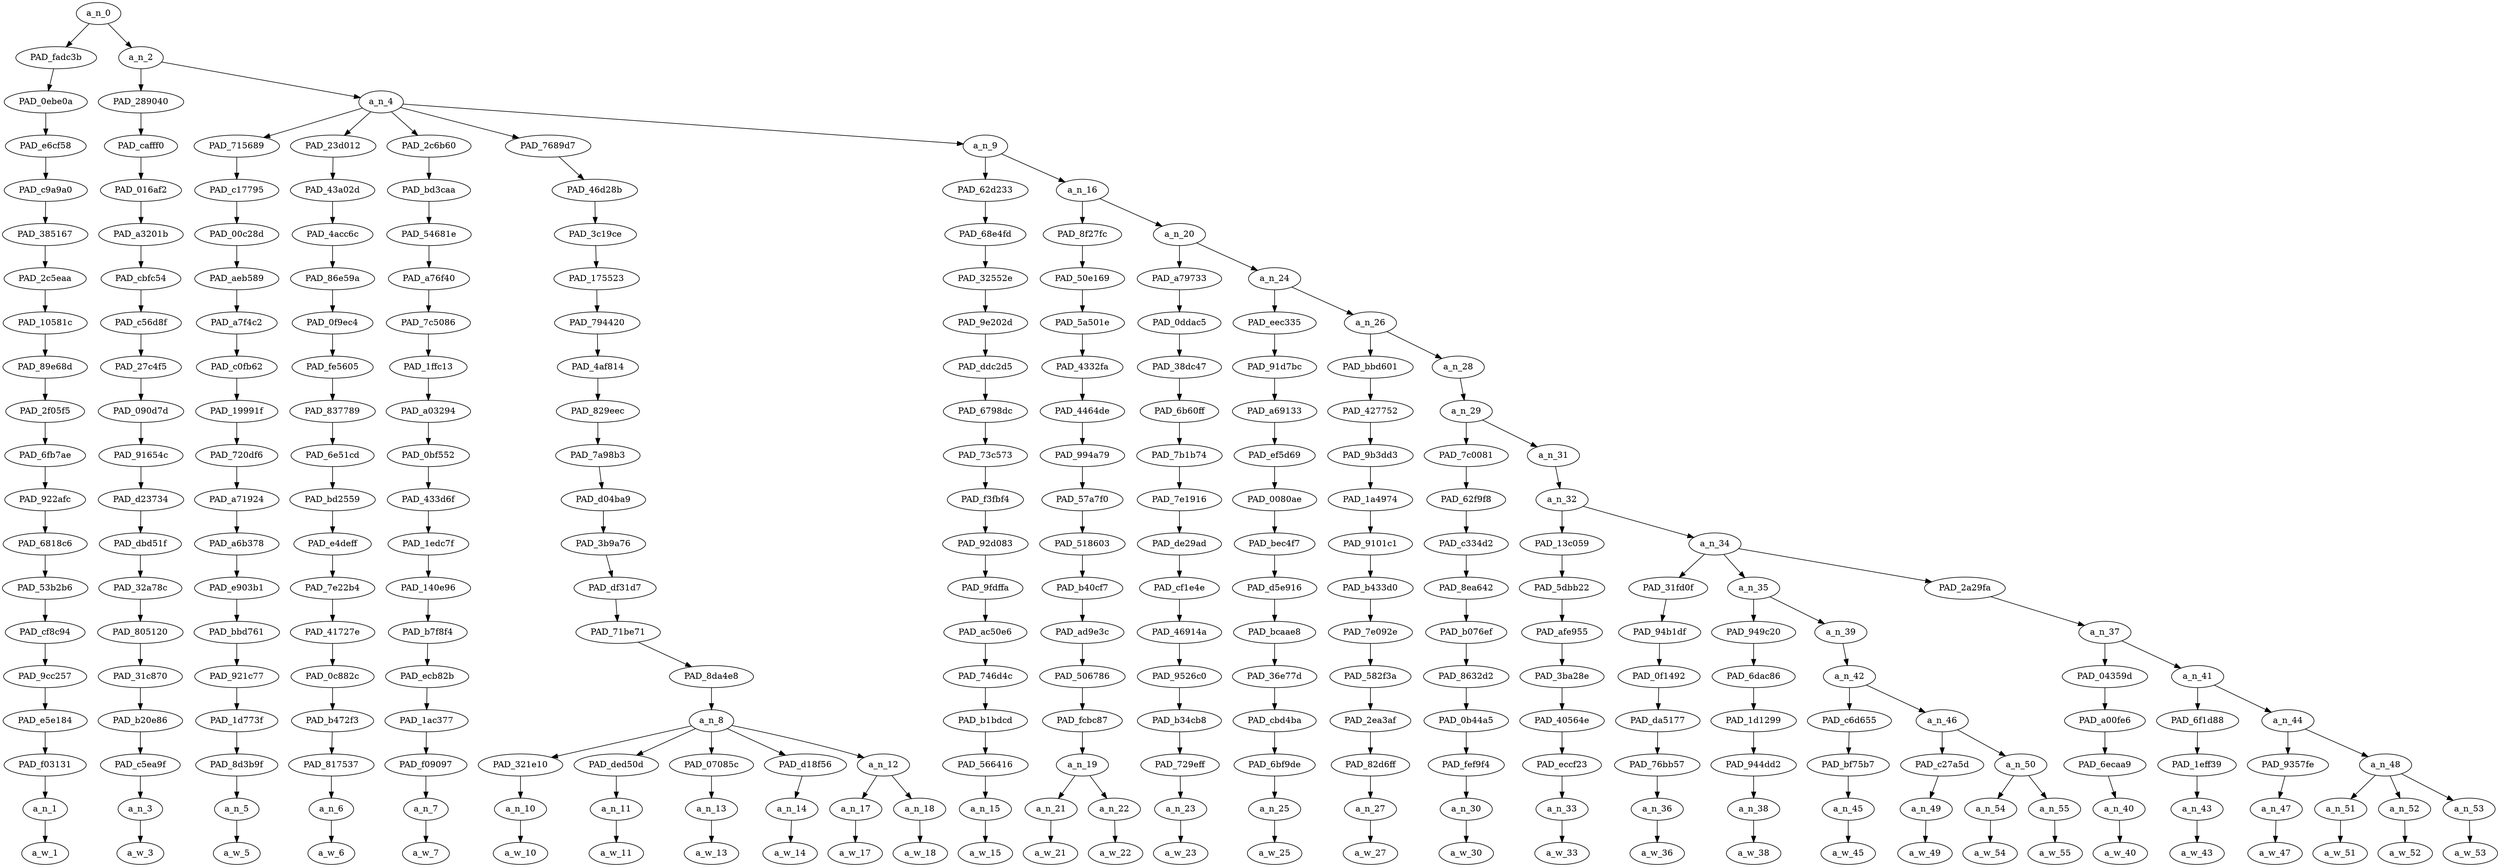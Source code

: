 strict digraph "" {
	a_n_0	[div_dir=1,
		index=0,
		level=19,
		pos="1.6950439453125,19!",
		text_span="[0, 1, 2, 3, 4, 5, 6, 7, 8, 9, 10, 11, 12, 13, 14, 15, 16, 17, 18, 19, 20, 21, 22, 23, 24, 25, 26, 27, 28, 29, 30]",
		value=1.00000000];
	PAD_fadc3b	[div_dir=1,
		index=0,
		level=18,
		pos="0.0,18!",
		text_span="[0]",
		value=0.02757212];
	a_n_0 -> PAD_fadc3b;
	a_n_2	[div_dir=1,
		index=1,
		level=18,
		pos="3.390087890625,18!",
		text_span="[1, 2, 3, 4, 5, 6, 7, 8, 9, 10, 11, 12, 13, 14, 15, 16, 17, 18, 19, 20, 21, 22, 23, 24, 25, 26, 27, 28, 29, 30]",
		value=0.97231822];
	a_n_0 -> a_n_2;
	PAD_0ebe0a	[div_dir=1,
		index=0,
		level=17,
		pos="0.0,17!",
		text_span="[0]",
		value=0.02757212];
	PAD_fadc3b -> PAD_0ebe0a;
	PAD_e6cf58	[div_dir=1,
		index=0,
		level=16,
		pos="0.0,16!",
		text_span="[0]",
		value=0.02757212];
	PAD_0ebe0a -> PAD_e6cf58;
	PAD_c9a9a0	[div_dir=1,
		index=0,
		level=15,
		pos="0.0,15!",
		text_span="[0]",
		value=0.02757212];
	PAD_e6cf58 -> PAD_c9a9a0;
	PAD_385167	[div_dir=1,
		index=0,
		level=14,
		pos="0.0,14!",
		text_span="[0]",
		value=0.02757212];
	PAD_c9a9a0 -> PAD_385167;
	PAD_2c5eaa	[div_dir=1,
		index=0,
		level=13,
		pos="0.0,13!",
		text_span="[0]",
		value=0.02757212];
	PAD_385167 -> PAD_2c5eaa;
	PAD_10581c	[div_dir=1,
		index=0,
		level=12,
		pos="0.0,12!",
		text_span="[0]",
		value=0.02757212];
	PAD_2c5eaa -> PAD_10581c;
	PAD_89e68d	[div_dir=1,
		index=0,
		level=11,
		pos="0.0,11!",
		text_span="[0]",
		value=0.02757212];
	PAD_10581c -> PAD_89e68d;
	PAD_2f05f5	[div_dir=1,
		index=0,
		level=10,
		pos="0.0,10!",
		text_span="[0]",
		value=0.02757212];
	PAD_89e68d -> PAD_2f05f5;
	PAD_6fb7ae	[div_dir=1,
		index=0,
		level=9,
		pos="0.0,9!",
		text_span="[0]",
		value=0.02757212];
	PAD_2f05f5 -> PAD_6fb7ae;
	PAD_922afc	[div_dir=1,
		index=0,
		level=8,
		pos="0.0,8!",
		text_span="[0]",
		value=0.02757212];
	PAD_6fb7ae -> PAD_922afc;
	PAD_6818c6	[div_dir=1,
		index=0,
		level=7,
		pos="0.0,7!",
		text_span="[0]",
		value=0.02757212];
	PAD_922afc -> PAD_6818c6;
	PAD_53b2b6	[div_dir=1,
		index=0,
		level=6,
		pos="0.0,6!",
		text_span="[0]",
		value=0.02757212];
	PAD_6818c6 -> PAD_53b2b6;
	PAD_cf8c94	[div_dir=1,
		index=0,
		level=5,
		pos="0.0,5!",
		text_span="[0]",
		value=0.02757212];
	PAD_53b2b6 -> PAD_cf8c94;
	PAD_9cc257	[div_dir=1,
		index=0,
		level=4,
		pos="0.0,4!",
		text_span="[0]",
		value=0.02757212];
	PAD_cf8c94 -> PAD_9cc257;
	PAD_e5e184	[div_dir=1,
		index=0,
		level=3,
		pos="0.0,3!",
		text_span="[0]",
		value=0.02757212];
	PAD_9cc257 -> PAD_e5e184;
	PAD_f03131	[div_dir=1,
		index=0,
		level=2,
		pos="0.0,2!",
		text_span="[0]",
		value=0.02757212];
	PAD_e5e184 -> PAD_f03131;
	a_n_1	[div_dir=1,
		index=0,
		level=1,
		pos="0.0,1!",
		text_span="[0]",
		value=0.02757212];
	PAD_f03131 -> a_n_1;
	a_w_1	[div_dir=0,
		index=0,
		level=0,
		pos="0,0!",
		text_span="[0]",
		value="<user>"];
	a_n_1 -> a_w_1;
	PAD_289040	[div_dir=-1,
		index=1,
		level=17,
		pos="1.0,17!",
		text_span="[1]",
		value=0.03615499];
	a_n_2 -> PAD_289040;
	a_n_4	[div_dir=1,
		index=2,
		level=17,
		pos="5.78017578125,17!",
		text_span="[2, 3, 4, 5, 6, 7, 8, 9, 10, 11, 12, 13, 14, 15, 16, 17, 18, 19, 20, 21, 22, 23, 24, 25, 26, 27, 28, 29, 30]",
		value=0.93606545];
	a_n_2 -> a_n_4;
	PAD_cafff0	[div_dir=-1,
		index=1,
		level=16,
		pos="1.0,16!",
		text_span="[1]",
		value=0.03615499];
	PAD_289040 -> PAD_cafff0;
	PAD_016af2	[div_dir=-1,
		index=1,
		level=15,
		pos="1.0,15!",
		text_span="[1]",
		value=0.03615499];
	PAD_cafff0 -> PAD_016af2;
	PAD_a3201b	[div_dir=-1,
		index=1,
		level=14,
		pos="1.0,14!",
		text_span="[1]",
		value=0.03615499];
	PAD_016af2 -> PAD_a3201b;
	PAD_cbfc54	[div_dir=-1,
		index=1,
		level=13,
		pos="1.0,13!",
		text_span="[1]",
		value=0.03615499];
	PAD_a3201b -> PAD_cbfc54;
	PAD_c56d8f	[div_dir=-1,
		index=1,
		level=12,
		pos="1.0,12!",
		text_span="[1]",
		value=0.03615499];
	PAD_cbfc54 -> PAD_c56d8f;
	PAD_27c4f5	[div_dir=-1,
		index=1,
		level=11,
		pos="1.0,11!",
		text_span="[1]",
		value=0.03615499];
	PAD_c56d8f -> PAD_27c4f5;
	PAD_090d7d	[div_dir=-1,
		index=1,
		level=10,
		pos="1.0,10!",
		text_span="[1]",
		value=0.03615499];
	PAD_27c4f5 -> PAD_090d7d;
	PAD_91654c	[div_dir=-1,
		index=1,
		level=9,
		pos="1.0,9!",
		text_span="[1]",
		value=0.03615499];
	PAD_090d7d -> PAD_91654c;
	PAD_d23734	[div_dir=-1,
		index=1,
		level=8,
		pos="1.0,8!",
		text_span="[1]",
		value=0.03615499];
	PAD_91654c -> PAD_d23734;
	PAD_dbd51f	[div_dir=-1,
		index=1,
		level=7,
		pos="1.0,7!",
		text_span="[1]",
		value=0.03615499];
	PAD_d23734 -> PAD_dbd51f;
	PAD_32a78c	[div_dir=-1,
		index=1,
		level=6,
		pos="1.0,6!",
		text_span="[1]",
		value=0.03615499];
	PAD_dbd51f -> PAD_32a78c;
	PAD_805120	[div_dir=-1,
		index=1,
		level=5,
		pos="1.0,5!",
		text_span="[1]",
		value=0.03615499];
	PAD_32a78c -> PAD_805120;
	PAD_31c870	[div_dir=-1,
		index=1,
		level=4,
		pos="1.0,4!",
		text_span="[1]",
		value=0.03615499];
	PAD_805120 -> PAD_31c870;
	PAD_b20e86	[div_dir=-1,
		index=1,
		level=3,
		pos="1.0,3!",
		text_span="[1]",
		value=0.03615499];
	PAD_31c870 -> PAD_b20e86;
	PAD_c5ea9f	[div_dir=-1,
		index=1,
		level=2,
		pos="1.0,2!",
		text_span="[1]",
		value=0.03615499];
	PAD_b20e86 -> PAD_c5ea9f;
	a_n_3	[div_dir=-1,
		index=1,
		level=1,
		pos="1.0,1!",
		text_span="[1]",
		value=0.03615499];
	PAD_c5ea9f -> a_n_3;
	a_w_3	[div_dir=0,
		index=1,
		level=0,
		pos="1,0!",
		text_span="[1]",
		value=where];
	a_n_3 -> a_w_3;
	PAD_715689	[div_dir=1,
		index=2,
		level=16,
		pos="2.0,16!",
		text_span="[2]",
		value=0.02321085];
	a_n_4 -> PAD_715689;
	PAD_23d012	[div_dir=-1,
		index=3,
		level=16,
		pos="3.0,16!",
		text_span="[3]",
		value=0.03209000];
	a_n_4 -> PAD_23d012;
	PAD_2c6b60	[div_dir=1,
		index=4,
		level=16,
		pos="4.0,16!",
		text_span="[4]",
		value=0.09581413];
	a_n_4 -> PAD_2c6b60;
	PAD_7689d7	[div_dir=1,
		index=5,
		level=16,
		pos="7.5,16!",
		text_span="[5, 6, 7, 8, 9, 10]",
		value=0.16729289];
	a_n_4 -> PAD_7689d7;
	a_n_9	[div_dir=1,
		index=6,
		level=16,
		pos="12.40087890625,16!",
		text_span="[11, 12, 13, 14, 15, 16, 17, 18, 19, 20, 21, 22, 23, 24, 25, 26, 27, 28, 29, 30]",
		value=0.61755774];
	a_n_4 -> a_n_9;
	PAD_c17795	[div_dir=1,
		index=2,
		level=15,
		pos="2.0,15!",
		text_span="[2]",
		value=0.02321085];
	PAD_715689 -> PAD_c17795;
	PAD_00c28d	[div_dir=1,
		index=2,
		level=14,
		pos="2.0,14!",
		text_span="[2]",
		value=0.02321085];
	PAD_c17795 -> PAD_00c28d;
	PAD_aeb589	[div_dir=1,
		index=2,
		level=13,
		pos="2.0,13!",
		text_span="[2]",
		value=0.02321085];
	PAD_00c28d -> PAD_aeb589;
	PAD_a7f4c2	[div_dir=1,
		index=2,
		level=12,
		pos="2.0,12!",
		text_span="[2]",
		value=0.02321085];
	PAD_aeb589 -> PAD_a7f4c2;
	PAD_c0fb62	[div_dir=1,
		index=2,
		level=11,
		pos="2.0,11!",
		text_span="[2]",
		value=0.02321085];
	PAD_a7f4c2 -> PAD_c0fb62;
	PAD_19991f	[div_dir=1,
		index=2,
		level=10,
		pos="2.0,10!",
		text_span="[2]",
		value=0.02321085];
	PAD_c0fb62 -> PAD_19991f;
	PAD_720df6	[div_dir=1,
		index=2,
		level=9,
		pos="2.0,9!",
		text_span="[2]",
		value=0.02321085];
	PAD_19991f -> PAD_720df6;
	PAD_a71924	[div_dir=1,
		index=2,
		level=8,
		pos="2.0,8!",
		text_span="[2]",
		value=0.02321085];
	PAD_720df6 -> PAD_a71924;
	PAD_a6b378	[div_dir=1,
		index=2,
		level=7,
		pos="2.0,7!",
		text_span="[2]",
		value=0.02321085];
	PAD_a71924 -> PAD_a6b378;
	PAD_e903b1	[div_dir=1,
		index=2,
		level=6,
		pos="2.0,6!",
		text_span="[2]",
		value=0.02321085];
	PAD_a6b378 -> PAD_e903b1;
	PAD_bbd761	[div_dir=1,
		index=2,
		level=5,
		pos="2.0,5!",
		text_span="[2]",
		value=0.02321085];
	PAD_e903b1 -> PAD_bbd761;
	PAD_921c77	[div_dir=1,
		index=2,
		level=4,
		pos="2.0,4!",
		text_span="[2]",
		value=0.02321085];
	PAD_bbd761 -> PAD_921c77;
	PAD_1d773f	[div_dir=1,
		index=2,
		level=3,
		pos="2.0,3!",
		text_span="[2]",
		value=0.02321085];
	PAD_921c77 -> PAD_1d773f;
	PAD_8d3b9f	[div_dir=1,
		index=2,
		level=2,
		pos="2.0,2!",
		text_span="[2]",
		value=0.02321085];
	PAD_1d773f -> PAD_8d3b9f;
	a_n_5	[div_dir=1,
		index=2,
		level=1,
		pos="2.0,1!",
		text_span="[2]",
		value=0.02321085];
	PAD_8d3b9f -> a_n_5;
	a_w_5	[div_dir=0,
		index=2,
		level=0,
		pos="2,0!",
		text_span="[2]",
		value=were];
	a_n_5 -> a_w_5;
	PAD_43a02d	[div_dir=-1,
		index=3,
		level=15,
		pos="3.0,15!",
		text_span="[3]",
		value=0.03209000];
	PAD_23d012 -> PAD_43a02d;
	PAD_4acc6c	[div_dir=-1,
		index=3,
		level=14,
		pos="3.0,14!",
		text_span="[3]",
		value=0.03209000];
	PAD_43a02d -> PAD_4acc6c;
	PAD_86e59a	[div_dir=-1,
		index=3,
		level=13,
		pos="3.0,13!",
		text_span="[3]",
		value=0.03209000];
	PAD_4acc6c -> PAD_86e59a;
	PAD_0f9ec4	[div_dir=-1,
		index=3,
		level=12,
		pos="3.0,12!",
		text_span="[3]",
		value=0.03209000];
	PAD_86e59a -> PAD_0f9ec4;
	PAD_fe5605	[div_dir=-1,
		index=3,
		level=11,
		pos="3.0,11!",
		text_span="[3]",
		value=0.03209000];
	PAD_0f9ec4 -> PAD_fe5605;
	PAD_837789	[div_dir=-1,
		index=3,
		level=10,
		pos="3.0,10!",
		text_span="[3]",
		value=0.03209000];
	PAD_fe5605 -> PAD_837789;
	PAD_6e51cd	[div_dir=-1,
		index=3,
		level=9,
		pos="3.0,9!",
		text_span="[3]",
		value=0.03209000];
	PAD_837789 -> PAD_6e51cd;
	PAD_bd2559	[div_dir=-1,
		index=3,
		level=8,
		pos="3.0,8!",
		text_span="[3]",
		value=0.03209000];
	PAD_6e51cd -> PAD_bd2559;
	PAD_e4deff	[div_dir=-1,
		index=3,
		level=7,
		pos="3.0,7!",
		text_span="[3]",
		value=0.03209000];
	PAD_bd2559 -> PAD_e4deff;
	PAD_7e22b4	[div_dir=-1,
		index=3,
		level=6,
		pos="3.0,6!",
		text_span="[3]",
		value=0.03209000];
	PAD_e4deff -> PAD_7e22b4;
	PAD_41727e	[div_dir=-1,
		index=3,
		level=5,
		pos="3.0,5!",
		text_span="[3]",
		value=0.03209000];
	PAD_7e22b4 -> PAD_41727e;
	PAD_0c882c	[div_dir=-1,
		index=3,
		level=4,
		pos="3.0,4!",
		text_span="[3]",
		value=0.03209000];
	PAD_41727e -> PAD_0c882c;
	PAD_b472f3	[div_dir=-1,
		index=3,
		level=3,
		pos="3.0,3!",
		text_span="[3]",
		value=0.03209000];
	PAD_0c882c -> PAD_b472f3;
	PAD_817537	[div_dir=-1,
		index=3,
		level=2,
		pos="3.0,2!",
		text_span="[3]",
		value=0.03209000];
	PAD_b472f3 -> PAD_817537;
	a_n_6	[div_dir=-1,
		index=3,
		level=1,
		pos="3.0,1!",
		text_span="[3]",
		value=0.03209000];
	PAD_817537 -> a_n_6;
	a_w_6	[div_dir=0,
		index=3,
		level=0,
		pos="3,0!",
		text_span="[3]",
		value=you];
	a_n_6 -> a_w_6;
	PAD_bd3caa	[div_dir=1,
		index=4,
		level=15,
		pos="4.0,15!",
		text_span="[4]",
		value=0.09581413];
	PAD_2c6b60 -> PAD_bd3caa;
	PAD_54681e	[div_dir=1,
		index=4,
		level=14,
		pos="4.0,14!",
		text_span="[4]",
		value=0.09581413];
	PAD_bd3caa -> PAD_54681e;
	PAD_a76f40	[div_dir=1,
		index=4,
		level=13,
		pos="4.0,13!",
		text_span="[4]",
		value=0.09581413];
	PAD_54681e -> PAD_a76f40;
	PAD_7c5086	[div_dir=1,
		index=4,
		level=12,
		pos="4.0,12!",
		text_span="[4]",
		value=0.09581413];
	PAD_a76f40 -> PAD_7c5086;
	PAD_1ffc13	[div_dir=1,
		index=4,
		level=11,
		pos="4.0,11!",
		text_span="[4]",
		value=0.09581413];
	PAD_7c5086 -> PAD_1ffc13;
	PAD_a03294	[div_dir=1,
		index=4,
		level=10,
		pos="4.0,10!",
		text_span="[4]",
		value=0.09581413];
	PAD_1ffc13 -> PAD_a03294;
	PAD_0bf552	[div_dir=1,
		index=4,
		level=9,
		pos="4.0,9!",
		text_span="[4]",
		value=0.09581413];
	PAD_a03294 -> PAD_0bf552;
	PAD_433d6f	[div_dir=1,
		index=4,
		level=8,
		pos="4.0,8!",
		text_span="[4]",
		value=0.09581413];
	PAD_0bf552 -> PAD_433d6f;
	PAD_1edc7f	[div_dir=1,
		index=4,
		level=7,
		pos="4.0,7!",
		text_span="[4]",
		value=0.09581413];
	PAD_433d6f -> PAD_1edc7f;
	PAD_140e96	[div_dir=1,
		index=4,
		level=6,
		pos="4.0,6!",
		text_span="[4]",
		value=0.09581413];
	PAD_1edc7f -> PAD_140e96;
	PAD_b7f8f4	[div_dir=1,
		index=4,
		level=5,
		pos="4.0,5!",
		text_span="[4]",
		value=0.09581413];
	PAD_140e96 -> PAD_b7f8f4;
	PAD_ecb82b	[div_dir=1,
		index=4,
		level=4,
		pos="4.0,4!",
		text_span="[4]",
		value=0.09581413];
	PAD_b7f8f4 -> PAD_ecb82b;
	PAD_1ac377	[div_dir=1,
		index=4,
		level=3,
		pos="4.0,3!",
		text_span="[4]",
		value=0.09581413];
	PAD_ecb82b -> PAD_1ac377;
	PAD_f09097	[div_dir=1,
		index=4,
		level=2,
		pos="4.0,2!",
		text_span="[4]",
		value=0.09581413];
	PAD_1ac377 -> PAD_f09097;
	a_n_7	[div_dir=1,
		index=4,
		level=1,
		pos="4.0,1!",
		text_span="[4]",
		value=0.09581413];
	PAD_f09097 -> a_n_7;
	a_w_7	[div_dir=0,
		index=4,
		level=0,
		pos="4,0!",
		text_span="[4]",
		value=hypocrites];
	a_n_7 -> a_w_7;
	PAD_46d28b	[div_dir=1,
		index=5,
		level=15,
		pos="7.5,15!",
		text_span="[5, 6, 7, 8, 9, 10]",
		value=0.16729289];
	PAD_7689d7 -> PAD_46d28b;
	PAD_3c19ce	[div_dir=1,
		index=5,
		level=14,
		pos="7.5,14!",
		text_span="[5, 6, 7, 8, 9, 10]",
		value=0.16729289];
	PAD_46d28b -> PAD_3c19ce;
	PAD_175523	[div_dir=1,
		index=5,
		level=13,
		pos="7.5,13!",
		text_span="[5, 6, 7, 8, 9, 10]",
		value=0.16729289];
	PAD_3c19ce -> PAD_175523;
	PAD_794420	[div_dir=1,
		index=5,
		level=12,
		pos="7.5,12!",
		text_span="[5, 6, 7, 8, 9, 10]",
		value=0.16729289];
	PAD_175523 -> PAD_794420;
	PAD_4af814	[div_dir=1,
		index=5,
		level=11,
		pos="7.5,11!",
		text_span="[5, 6, 7, 8, 9, 10]",
		value=0.16729289];
	PAD_794420 -> PAD_4af814;
	PAD_829eec	[div_dir=1,
		index=5,
		level=10,
		pos="7.5,10!",
		text_span="[5, 6, 7, 8, 9, 10]",
		value=0.16729289];
	PAD_4af814 -> PAD_829eec;
	PAD_7a98b3	[div_dir=1,
		index=5,
		level=9,
		pos="7.5,9!",
		text_span="[5, 6, 7, 8, 9, 10]",
		value=0.16729289];
	PAD_829eec -> PAD_7a98b3;
	PAD_d04ba9	[div_dir=1,
		index=5,
		level=8,
		pos="7.5,8!",
		text_span="[5, 6, 7, 8, 9, 10]",
		value=0.16729289];
	PAD_7a98b3 -> PAD_d04ba9;
	PAD_3b9a76	[div_dir=1,
		index=5,
		level=7,
		pos="7.5,7!",
		text_span="[5, 6, 7, 8, 9, 10]",
		value=0.16729289];
	PAD_d04ba9 -> PAD_3b9a76;
	PAD_df31d7	[div_dir=1,
		index=5,
		level=6,
		pos="7.5,6!",
		text_span="[5, 6, 7, 8, 9, 10]",
		value=0.16729289];
	PAD_3b9a76 -> PAD_df31d7;
	PAD_71be71	[div_dir=1,
		index=5,
		level=5,
		pos="7.5,5!",
		text_span="[5, 6, 7, 8, 9, 10]",
		value=0.16729289];
	PAD_df31d7 -> PAD_71be71;
	PAD_8da4e8	[div_dir=1,
		index=5,
		level=4,
		pos="7.5,4!",
		text_span="[5, 6, 7, 8, 9, 10]",
		value=0.16729289];
	PAD_71be71 -> PAD_8da4e8;
	a_n_8	[div_dir=1,
		index=5,
		level=3,
		pos="7.5,3!",
		text_span="[5, 6, 7, 8, 9, 10]",
		value=0.16729289];
	PAD_8da4e8 -> a_n_8;
	PAD_321e10	[div_dir=1,
		index=5,
		level=2,
		pos="5.0,2!",
		text_span="[5]",
		value=0.03178635];
	a_n_8 -> PAD_321e10;
	PAD_ded50d	[div_dir=1,
		index=6,
		level=2,
		pos="6.0,2!",
		text_span="[6]",
		value=0.02729140];
	a_n_8 -> PAD_ded50d;
	PAD_07085c	[div_dir=1,
		index=8,
		level=2,
		pos="9.0,2!",
		text_span="[9]",
		value=0.02656296];
	a_n_8 -> PAD_07085c;
	PAD_d18f56	[div_dir=-1,
		index=9,
		level=2,
		pos="10.0,2!",
		text_span="[10]",
		value=0.02958573];
	a_n_8 -> PAD_d18f56;
	a_n_12	[div_dir=1,
		index=7,
		level=2,
		pos="7.5,2!",
		text_span="[7, 8]",
		value=0.05202756];
	a_n_8 -> a_n_12;
	a_n_10	[div_dir=1,
		index=5,
		level=1,
		pos="5.0,1!",
		text_span="[5]",
		value=0.03178635];
	PAD_321e10 -> a_n_10;
	a_w_10	[div_dir=0,
		index=5,
		level=0,
		pos="5,0!",
		text_span="[5]",
		value=ur];
	a_n_10 -> a_w_10;
	a_n_11	[div_dir=1,
		index=6,
		level=1,
		pos="6.0,1!",
		text_span="[6]",
		value=0.02729140];
	PAD_ded50d -> a_n_11;
	a_w_11	[div_dir=0,
		index=6,
		level=0,
		pos="6,0!",
		text_span="[6]",
		value=democracy];
	a_n_11 -> a_w_11;
	a_n_13	[div_dir=1,
		index=9,
		level=1,
		pos="9.0,1!",
		text_span="[9]",
		value=0.02656296];
	PAD_07085c -> a_n_13;
	a_w_13	[div_dir=0,
		index=9,
		level=0,
		pos="9,0!",
		text_span="[9]",
		value=etc];
	a_n_13 -> a_w_13;
	a_n_14	[div_dir=-1,
		index=10,
		level=1,
		pos="10.0,1!",
		text_span="[10]",
		value=0.02958573];
	PAD_d18f56 -> a_n_14;
	a_w_14	[div_dir=0,
		index=10,
		level=0,
		pos="10,0!",
		text_span="[10]",
		value=etc1];
	a_n_14 -> a_w_14;
	a_n_17	[div_dir=-1,
		index=7,
		level=1,
		pos="7.0,1!",
		text_span="[7]",
		value=0.02738426];
	a_n_12 -> a_n_17;
	a_n_18	[div_dir=1,
		index=8,
		level=1,
		pos="8.0,1!",
		text_span="[8]",
		value=0.02462361];
	a_n_12 -> a_n_18;
	a_w_17	[div_dir=0,
		index=7,
		level=0,
		pos="7,0!",
		text_span="[7]",
		value=human];
	a_n_17 -> a_w_17;
	a_w_18	[div_dir=0,
		index=8,
		level=0,
		pos="8,0!",
		text_span="[8]",
		value=rights];
	a_n_18 -> a_w_18;
	PAD_62d233	[div_dir=1,
		index=6,
		level=15,
		pos="11.0,15!",
		text_span="[11]",
		value=0.02227245];
	a_n_9 -> PAD_62d233;
	a_n_16	[div_dir=1,
		index=7,
		level=15,
		pos="13.8017578125,15!",
		text_span="[12, 13, 14, 15, 16, 17, 18, 19, 20, 21, 22, 23, 24, 25, 26, 27, 28, 29, 30]",
		value=0.59522914];
	a_n_9 -> a_n_16;
	PAD_68e4fd	[div_dir=1,
		index=6,
		level=14,
		pos="11.0,14!",
		text_span="[11]",
		value=0.02227245];
	PAD_62d233 -> PAD_68e4fd;
	PAD_32552e	[div_dir=1,
		index=6,
		level=13,
		pos="11.0,13!",
		text_span="[11]",
		value=0.02227245];
	PAD_68e4fd -> PAD_32552e;
	PAD_9e202d	[div_dir=1,
		index=6,
		level=12,
		pos="11.0,12!",
		text_span="[11]",
		value=0.02227245];
	PAD_32552e -> PAD_9e202d;
	PAD_ddc2d5	[div_dir=1,
		index=6,
		level=11,
		pos="11.0,11!",
		text_span="[11]",
		value=0.02227245];
	PAD_9e202d -> PAD_ddc2d5;
	PAD_6798dc	[div_dir=1,
		index=6,
		level=10,
		pos="11.0,10!",
		text_span="[11]",
		value=0.02227245];
	PAD_ddc2d5 -> PAD_6798dc;
	PAD_73c573	[div_dir=1,
		index=6,
		level=9,
		pos="11.0,9!",
		text_span="[11]",
		value=0.02227245];
	PAD_6798dc -> PAD_73c573;
	PAD_f3fbf4	[div_dir=1,
		index=6,
		level=8,
		pos="11.0,8!",
		text_span="[11]",
		value=0.02227245];
	PAD_73c573 -> PAD_f3fbf4;
	PAD_92d083	[div_dir=1,
		index=6,
		level=7,
		pos="11.0,7!",
		text_span="[11]",
		value=0.02227245];
	PAD_f3fbf4 -> PAD_92d083;
	PAD_9fdffa	[div_dir=1,
		index=6,
		level=6,
		pos="11.0,6!",
		text_span="[11]",
		value=0.02227245];
	PAD_92d083 -> PAD_9fdffa;
	PAD_ac50e6	[div_dir=1,
		index=6,
		level=5,
		pos="11.0,5!",
		text_span="[11]",
		value=0.02227245];
	PAD_9fdffa -> PAD_ac50e6;
	PAD_746d4c	[div_dir=1,
		index=6,
		level=4,
		pos="11.0,4!",
		text_span="[11]",
		value=0.02227245];
	PAD_ac50e6 -> PAD_746d4c;
	PAD_b1bdcd	[div_dir=1,
		index=6,
		level=3,
		pos="11.0,3!",
		text_span="[11]",
		value=0.02227245];
	PAD_746d4c -> PAD_b1bdcd;
	PAD_566416	[div_dir=1,
		index=10,
		level=2,
		pos="11.0,2!",
		text_span="[11]",
		value=0.02227245];
	PAD_b1bdcd -> PAD_566416;
	a_n_15	[div_dir=1,
		index=11,
		level=1,
		pos="11.0,1!",
		text_span="[11]",
		value=0.02227245];
	PAD_566416 -> a_n_15;
	a_w_15	[div_dir=0,
		index=11,
		level=0,
		pos="11,0!",
		text_span="[11]",
		value=when];
	a_n_15 -> a_w_15;
	PAD_8f27fc	[div_dir=1,
		index=7,
		level=14,
		pos="12.5,14!",
		text_span="[12, 13]",
		value=0.10507130];
	a_n_16 -> PAD_8f27fc;
	a_n_20	[div_dir=1,
		index=8,
		level=14,
		pos="15.103515625,14!",
		text_span="[14, 15, 16, 17, 18, 19, 20, 21, 22, 23, 24, 25, 26, 27, 28, 29, 30]",
		value=0.49010708];
	a_n_16 -> a_n_20;
	PAD_50e169	[div_dir=1,
		index=7,
		level=13,
		pos="12.5,13!",
		text_span="[12, 13]",
		value=0.10507130];
	PAD_8f27fc -> PAD_50e169;
	PAD_5a501e	[div_dir=1,
		index=7,
		level=12,
		pos="12.5,12!",
		text_span="[12, 13]",
		value=0.10507130];
	PAD_50e169 -> PAD_5a501e;
	PAD_4332fa	[div_dir=1,
		index=7,
		level=11,
		pos="12.5,11!",
		text_span="[12, 13]",
		value=0.10507130];
	PAD_5a501e -> PAD_4332fa;
	PAD_4464de	[div_dir=1,
		index=7,
		level=10,
		pos="12.5,10!",
		text_span="[12, 13]",
		value=0.10507130];
	PAD_4332fa -> PAD_4464de;
	PAD_994a79	[div_dir=1,
		index=7,
		level=9,
		pos="12.5,9!",
		text_span="[12, 13]",
		value=0.10507130];
	PAD_4464de -> PAD_994a79;
	PAD_57a7f0	[div_dir=1,
		index=7,
		level=8,
		pos="12.5,8!",
		text_span="[12, 13]",
		value=0.10507130];
	PAD_994a79 -> PAD_57a7f0;
	PAD_518603	[div_dir=1,
		index=7,
		level=7,
		pos="12.5,7!",
		text_span="[12, 13]",
		value=0.10507130];
	PAD_57a7f0 -> PAD_518603;
	PAD_b40cf7	[div_dir=1,
		index=7,
		level=6,
		pos="12.5,6!",
		text_span="[12, 13]",
		value=0.10507130];
	PAD_518603 -> PAD_b40cf7;
	PAD_ad9e3c	[div_dir=1,
		index=7,
		level=5,
		pos="12.5,5!",
		text_span="[12, 13]",
		value=0.10507130];
	PAD_b40cf7 -> PAD_ad9e3c;
	PAD_506786	[div_dir=1,
		index=7,
		level=4,
		pos="12.5,4!",
		text_span="[12, 13]",
		value=0.10507130];
	PAD_ad9e3c -> PAD_506786;
	PAD_fcbc87	[div_dir=1,
		index=7,
		level=3,
		pos="12.5,3!",
		text_span="[12, 13]",
		value=0.10507130];
	PAD_506786 -> PAD_fcbc87;
	a_n_19	[div_dir=1,
		index=11,
		level=2,
		pos="12.5,2!",
		text_span="[12, 13]",
		value=0.10507130];
	PAD_fcbc87 -> a_n_19;
	a_n_21	[div_dir=1,
		index=12,
		level=1,
		pos="12.0,1!",
		text_span="[12]",
		value=0.06531903];
	a_n_19 -> a_n_21;
	a_n_22	[div_dir=1,
		index=13,
		level=1,
		pos="13.0,1!",
		text_span="[13]",
		value=0.03963260];
	a_n_19 -> a_n_22;
	a_w_21	[div_dir=0,
		index=12,
		level=0,
		pos="12,0!",
		text_span="[12]",
		value=kashmiri];
	a_n_21 -> a_w_21;
	a_w_22	[div_dir=0,
		index=13,
		level=0,
		pos="13,0!",
		text_span="[13]",
		value=hindus];
	a_n_22 -> a_w_22;
	PAD_a79733	[div_dir=1,
		index=8,
		level=13,
		pos="14.0,13!",
		text_span="[14]",
		value=0.01803676];
	a_n_20 -> PAD_a79733;
	a_n_24	[div_dir=-1,
		index=9,
		level=13,
		pos="16.20703125,13!",
		text_span="[15, 16, 17, 18, 19, 20, 21, 22, 23, 24, 25, 26, 27, 28, 29, 30]",
		value=0.47206184];
	a_n_20 -> a_n_24;
	PAD_0ddac5	[div_dir=1,
		index=8,
		level=12,
		pos="14.0,12!",
		text_span="[14]",
		value=0.01803676];
	PAD_a79733 -> PAD_0ddac5;
	PAD_38dc47	[div_dir=1,
		index=8,
		level=11,
		pos="14.0,11!",
		text_span="[14]",
		value=0.01803676];
	PAD_0ddac5 -> PAD_38dc47;
	PAD_6b60ff	[div_dir=1,
		index=8,
		level=10,
		pos="14.0,10!",
		text_span="[14]",
		value=0.01803676];
	PAD_38dc47 -> PAD_6b60ff;
	PAD_7b1b74	[div_dir=1,
		index=8,
		level=9,
		pos="14.0,9!",
		text_span="[14]",
		value=0.01803676];
	PAD_6b60ff -> PAD_7b1b74;
	PAD_7e1916	[div_dir=1,
		index=8,
		level=8,
		pos="14.0,8!",
		text_span="[14]",
		value=0.01803676];
	PAD_7b1b74 -> PAD_7e1916;
	PAD_de29ad	[div_dir=1,
		index=8,
		level=7,
		pos="14.0,7!",
		text_span="[14]",
		value=0.01803676];
	PAD_7e1916 -> PAD_de29ad;
	PAD_cf1e4e	[div_dir=1,
		index=8,
		level=6,
		pos="14.0,6!",
		text_span="[14]",
		value=0.01803676];
	PAD_de29ad -> PAD_cf1e4e;
	PAD_46914a	[div_dir=1,
		index=8,
		level=5,
		pos="14.0,5!",
		text_span="[14]",
		value=0.01803676];
	PAD_cf1e4e -> PAD_46914a;
	PAD_9526c0	[div_dir=1,
		index=8,
		level=4,
		pos="14.0,4!",
		text_span="[14]",
		value=0.01803676];
	PAD_46914a -> PAD_9526c0;
	PAD_b34cb8	[div_dir=1,
		index=8,
		level=3,
		pos="14.0,3!",
		text_span="[14]",
		value=0.01803676];
	PAD_9526c0 -> PAD_b34cb8;
	PAD_729eff	[div_dir=1,
		index=12,
		level=2,
		pos="14.0,2!",
		text_span="[14]",
		value=0.01803676];
	PAD_b34cb8 -> PAD_729eff;
	a_n_23	[div_dir=1,
		index=14,
		level=1,
		pos="14.0,1!",
		text_span="[14]",
		value=0.01803676];
	PAD_729eff -> a_n_23;
	a_w_23	[div_dir=0,
		index=14,
		level=0,
		pos="14,0!",
		text_span="[14]",
		value=were1];
	a_n_23 -> a_w_23;
	PAD_eec335	[div_dir=1,
		index=9,
		level=12,
		pos="15.0,12!",
		text_span="[15]",
		value=0.02187027];
	a_n_24 -> PAD_eec335;
	a_n_26	[div_dir=-1,
		index=10,
		level=12,
		pos="17.4140625,12!",
		text_span="[16, 17, 18, 19, 20, 21, 22, 23, 24, 25, 26, 27, 28, 29, 30]",
		value=0.45018400];
	a_n_24 -> a_n_26;
	PAD_91d7bc	[div_dir=1,
		index=9,
		level=11,
		pos="15.0,11!",
		text_span="[15]",
		value=0.02187027];
	PAD_eec335 -> PAD_91d7bc;
	PAD_a69133	[div_dir=1,
		index=9,
		level=10,
		pos="15.0,10!",
		text_span="[15]",
		value=0.02187027];
	PAD_91d7bc -> PAD_a69133;
	PAD_ef5d69	[div_dir=1,
		index=9,
		level=9,
		pos="15.0,9!",
		text_span="[15]",
		value=0.02187027];
	PAD_a69133 -> PAD_ef5d69;
	PAD_0080ae	[div_dir=1,
		index=9,
		level=8,
		pos="15.0,8!",
		text_span="[15]",
		value=0.02187027];
	PAD_ef5d69 -> PAD_0080ae;
	PAD_bec4f7	[div_dir=1,
		index=9,
		level=7,
		pos="15.0,7!",
		text_span="[15]",
		value=0.02187027];
	PAD_0080ae -> PAD_bec4f7;
	PAD_d5e916	[div_dir=1,
		index=9,
		level=6,
		pos="15.0,6!",
		text_span="[15]",
		value=0.02187027];
	PAD_bec4f7 -> PAD_d5e916;
	PAD_bcaae8	[div_dir=1,
		index=9,
		level=5,
		pos="15.0,5!",
		text_span="[15]",
		value=0.02187027];
	PAD_d5e916 -> PAD_bcaae8;
	PAD_36e77d	[div_dir=1,
		index=9,
		level=4,
		pos="15.0,4!",
		text_span="[15]",
		value=0.02187027];
	PAD_bcaae8 -> PAD_36e77d;
	PAD_cbd4ba	[div_dir=1,
		index=9,
		level=3,
		pos="15.0,3!",
		text_span="[15]",
		value=0.02187027];
	PAD_36e77d -> PAD_cbd4ba;
	PAD_6bf9de	[div_dir=1,
		index=13,
		level=2,
		pos="15.0,2!",
		text_span="[15]",
		value=0.02187027];
	PAD_cbd4ba -> PAD_6bf9de;
	a_n_25	[div_dir=1,
		index=15,
		level=1,
		pos="15.0,1!",
		text_span="[15]",
		value=0.02187027];
	PAD_6bf9de -> a_n_25;
	a_w_25	[div_dir=0,
		index=15,
		level=0,
		pos="15,0!",
		text_span="[15]",
		value=being];
	a_n_25 -> a_w_25;
	PAD_bbd601	[div_dir=-1,
		index=10,
		level=11,
		pos="16.0,11!",
		text_span="[16]",
		value=0.06198039];
	a_n_26 -> PAD_bbd601;
	a_n_28	[div_dir=1,
		index=11,
		level=11,
		pos="18.828125,11!",
		text_span="[17, 18, 19, 20, 21, 22, 23, 24, 25, 26, 27, 28, 29, 30]",
		value=0.38816195];
	a_n_26 -> a_n_28;
	PAD_427752	[div_dir=-1,
		index=10,
		level=10,
		pos="16.0,10!",
		text_span="[16]",
		value=0.06198039];
	PAD_bbd601 -> PAD_427752;
	PAD_9b3dd3	[div_dir=-1,
		index=10,
		level=9,
		pos="16.0,9!",
		text_span="[16]",
		value=0.06198039];
	PAD_427752 -> PAD_9b3dd3;
	PAD_1a4974	[div_dir=-1,
		index=10,
		level=8,
		pos="16.0,8!",
		text_span="[16]",
		value=0.06198039];
	PAD_9b3dd3 -> PAD_1a4974;
	PAD_9101c1	[div_dir=-1,
		index=10,
		level=7,
		pos="16.0,7!",
		text_span="[16]",
		value=0.06198039];
	PAD_1a4974 -> PAD_9101c1;
	PAD_b433d0	[div_dir=-1,
		index=10,
		level=6,
		pos="16.0,6!",
		text_span="[16]",
		value=0.06198039];
	PAD_9101c1 -> PAD_b433d0;
	PAD_7e092e	[div_dir=-1,
		index=10,
		level=5,
		pos="16.0,5!",
		text_span="[16]",
		value=0.06198039];
	PAD_b433d0 -> PAD_7e092e;
	PAD_582f3a	[div_dir=-1,
		index=10,
		level=4,
		pos="16.0,4!",
		text_span="[16]",
		value=0.06198039];
	PAD_7e092e -> PAD_582f3a;
	PAD_2ea3af	[div_dir=-1,
		index=10,
		level=3,
		pos="16.0,3!",
		text_span="[16]",
		value=0.06198039];
	PAD_582f3a -> PAD_2ea3af;
	PAD_82d6ff	[div_dir=-1,
		index=14,
		level=2,
		pos="16.0,2!",
		text_span="[16]",
		value=0.06198039];
	PAD_2ea3af -> PAD_82d6ff;
	a_n_27	[div_dir=-1,
		index=16,
		level=1,
		pos="16.0,1!",
		text_span="[16]",
		value=0.06198039];
	PAD_82d6ff -> a_n_27;
	a_w_27	[div_dir=0,
		index=16,
		level=0,
		pos="16,0!",
		text_span="[16]",
		value=butchered];
	a_n_27 -> a_w_27;
	a_n_29	[div_dir=1,
		index=11,
		level=10,
		pos="18.828125,10!",
		text_span="[17, 18, 19, 20, 21, 22, 23, 24, 25, 26, 27, 28, 29, 30]",
		value=0.38815805];
	a_n_28 -> a_n_29;
	PAD_7c0081	[div_dir=1,
		index=11,
		level=9,
		pos="17.0,9!",
		text_span="[17]",
		value=0.03938125];
	a_n_29 -> PAD_7c0081;
	a_n_31	[div_dir=-1,
		index=12,
		level=9,
		pos="20.65625,9!",
		text_span="[18, 19, 20, 21, 22, 23, 24, 25, 26, 27, 28, 29, 30]",
		value=0.34877289];
	a_n_29 -> a_n_31;
	PAD_62f9f8	[div_dir=1,
		index=11,
		level=8,
		pos="17.0,8!",
		text_span="[17]",
		value=0.03938125];
	PAD_7c0081 -> PAD_62f9f8;
	PAD_c334d2	[div_dir=1,
		index=11,
		level=7,
		pos="17.0,7!",
		text_span="[17]",
		value=0.03938125];
	PAD_62f9f8 -> PAD_c334d2;
	PAD_8ea642	[div_dir=1,
		index=11,
		level=6,
		pos="17.0,6!",
		text_span="[17]",
		value=0.03938125];
	PAD_c334d2 -> PAD_8ea642;
	PAD_b076ef	[div_dir=1,
		index=11,
		level=5,
		pos="17.0,5!",
		text_span="[17]",
		value=0.03938125];
	PAD_8ea642 -> PAD_b076ef;
	PAD_8632d2	[div_dir=1,
		index=11,
		level=4,
		pos="17.0,4!",
		text_span="[17]",
		value=0.03938125];
	PAD_b076ef -> PAD_8632d2;
	PAD_0b44a5	[div_dir=1,
		index=11,
		level=3,
		pos="17.0,3!",
		text_span="[17]",
		value=0.03938125];
	PAD_8632d2 -> PAD_0b44a5;
	PAD_fef9f4	[div_dir=1,
		index=15,
		level=2,
		pos="17.0,2!",
		text_span="[17]",
		value=0.03938125];
	PAD_0b44a5 -> PAD_fef9f4;
	a_n_30	[div_dir=1,
		index=17,
		level=1,
		pos="17.0,1!",
		text_span="[17]",
		value=0.03938125];
	PAD_fef9f4 -> a_n_30;
	a_w_30	[div_dir=0,
		index=17,
		level=0,
		pos="17,0!",
		text_span="[17]",
		value=looted];
	a_n_30 -> a_w_30;
	a_n_32	[div_dir=-1,
		index=12,
		level=8,
		pos="20.65625,8!",
		text_span="[18, 19, 20, 21, 22, 23, 24, 25, 26, 27, 28, 29, 30]",
		value=0.34873268];
	a_n_31 -> a_n_32;
	PAD_13c059	[div_dir=-1,
		index=12,
		level=7,
		pos="18.0,7!",
		text_span="[18]",
		value=0.06463044];
	a_n_32 -> PAD_13c059;
	a_n_34	[div_dir=1,
		index=13,
		level=7,
		pos="23.3125,7!",
		text_span="[19, 20, 21, 22, 23, 24, 25, 26, 27, 28, 29, 30]",
		value=0.28406203];
	a_n_32 -> a_n_34;
	PAD_5dbb22	[div_dir=-1,
		index=12,
		level=6,
		pos="18.0,6!",
		text_span="[18]",
		value=0.06463044];
	PAD_13c059 -> PAD_5dbb22;
	PAD_afe955	[div_dir=-1,
		index=12,
		level=5,
		pos="18.0,5!",
		text_span="[18]",
		value=0.06463044];
	PAD_5dbb22 -> PAD_afe955;
	PAD_3ba28e	[div_dir=-1,
		index=12,
		level=4,
		pos="18.0,4!",
		text_span="[18]",
		value=0.06463044];
	PAD_afe955 -> PAD_3ba28e;
	PAD_40564e	[div_dir=-1,
		index=12,
		level=3,
		pos="18.0,3!",
		text_span="[18]",
		value=0.06463044];
	PAD_3ba28e -> PAD_40564e;
	PAD_eccf23	[div_dir=-1,
		index=16,
		level=2,
		pos="18.0,2!",
		text_span="[18]",
		value=0.06463044];
	PAD_40564e -> PAD_eccf23;
	a_n_33	[div_dir=-1,
		index=18,
		level=1,
		pos="18.0,1!",
		text_span="[18]",
		value=0.06463044];
	PAD_eccf23 -> a_n_33;
	a_w_33	[div_dir=0,
		index=18,
		level=0,
		pos="18,0!",
		text_span="[18]",
		value=raped];
	a_n_33 -> a_w_33;
	PAD_31fd0f	[div_dir=1,
		index=14,
		level=6,
		pos="24.0,6!",
		text_span="[24]",
		value=0.02351659];
	a_n_34 -> PAD_31fd0f;
	a_n_35	[div_dir=1,
		index=13,
		level=6,
		pos="19.9375,6!",
		text_span="[19, 20, 21, 22, 23]",
		value=0.10674557];
	a_n_34 -> a_n_35;
	PAD_2a29fa	[div_dir=-1,
		index=15,
		level=6,
		pos="26.0,6!",
		text_span="[25, 26, 27, 28, 29, 30]",
		value=0.15377906];
	a_n_34 -> PAD_2a29fa;
	PAD_94b1df	[div_dir=1,
		index=15,
		level=5,
		pos="24.0,5!",
		text_span="[24]",
		value=0.02351659];
	PAD_31fd0f -> PAD_94b1df;
	PAD_0f1492	[div_dir=1,
		index=15,
		level=4,
		pos="24.0,4!",
		text_span="[24]",
		value=0.02351659];
	PAD_94b1df -> PAD_0f1492;
	PAD_da5177	[div_dir=1,
		index=16,
		level=3,
		pos="24.0,3!",
		text_span="[24]",
		value=0.02351659];
	PAD_0f1492 -> PAD_da5177;
	PAD_76bb57	[div_dir=1,
		index=21,
		level=2,
		pos="24.0,2!",
		text_span="[24]",
		value=0.02351659];
	PAD_da5177 -> PAD_76bb57;
	a_n_36	[div_dir=1,
		index=24,
		level=1,
		pos="24.0,1!",
		text_span="[24]",
		value=0.02351659];
	PAD_76bb57 -> a_n_36;
	a_w_36	[div_dir=0,
		index=24,
		level=0,
		pos="24,0!",
		text_span="[24]",
		value=n];
	a_n_36 -> a_w_36;
	PAD_949c20	[div_dir=1,
		index=13,
		level=5,
		pos="19.0,5!",
		text_span="[19]",
		value=0.02402703];
	a_n_35 -> PAD_949c20;
	a_n_39	[div_dir=1,
		index=14,
		level=5,
		pos="20.875,5!",
		text_span="[20, 21, 22, 23]",
		value=0.08265050];
	a_n_35 -> a_n_39;
	PAD_6dac86	[div_dir=1,
		index=13,
		level=4,
		pos="19.0,4!",
		text_span="[19]",
		value=0.02402703];
	PAD_949c20 -> PAD_6dac86;
	PAD_1d1299	[div_dir=1,
		index=13,
		level=3,
		pos="19.0,3!",
		text_span="[19]",
		value=0.02402703];
	PAD_6dac86 -> PAD_1d1299;
	PAD_944dd2	[div_dir=1,
		index=17,
		level=2,
		pos="19.0,2!",
		text_span="[19]",
		value=0.02402703];
	PAD_1d1299 -> PAD_944dd2;
	a_n_38	[div_dir=1,
		index=19,
		level=1,
		pos="19.0,1!",
		text_span="[19]",
		value=0.02402703];
	PAD_944dd2 -> a_n_38;
	a_w_38	[div_dir=0,
		index=19,
		level=0,
		pos="19,0!",
		text_span="[19]",
		value=forced];
	a_n_38 -> a_w_38;
	a_n_42	[div_dir=1,
		index=14,
		level=4,
		pos="20.875,4!",
		text_span="[20, 21, 22, 23]",
		value=0.08262116];
	a_n_39 -> a_n_42;
	PAD_c6d655	[div_dir=-1,
		index=14,
		level=3,
		pos="20.0,3!",
		text_span="[20]",
		value=0.02422344];
	a_n_42 -> PAD_c6d655;
	a_n_46	[div_dir=1,
		index=15,
		level=3,
		pos="21.75,3!",
		text_span="[21, 22, 23]",
		value=0.05836837];
	a_n_42 -> a_n_46;
	PAD_bf75b7	[div_dir=-1,
		index=18,
		level=2,
		pos="20.0,2!",
		text_span="[20]",
		value=0.02422344];
	PAD_c6d655 -> PAD_bf75b7;
	a_n_45	[div_dir=-1,
		index=20,
		level=1,
		pos="20.0,1!",
		text_span="[20]",
		value=0.02422344];
	PAD_bf75b7 -> a_n_45;
	a_w_45	[div_dir=0,
		index=20,
		level=0,
		pos="20,0!",
		text_span="[20]",
		value=to];
	a_n_45 -> a_w_45;
	PAD_c27a5d	[div_dir=1,
		index=19,
		level=2,
		pos="21.0,2!",
		text_span="[21]",
		value=0.01846760];
	a_n_46 -> PAD_c27a5d;
	a_n_50	[div_dir=1,
		index=20,
		level=2,
		pos="22.5,2!",
		text_span="[22, 23]",
		value=0.03985339];
	a_n_46 -> a_n_50;
	a_n_49	[div_dir=1,
		index=21,
		level=1,
		pos="21.0,1!",
		text_span="[21]",
		value=0.01846760];
	PAD_c27a5d -> a_n_49;
	a_w_49	[div_dir=0,
		index=21,
		level=0,
		pos="21,0!",
		text_span="[21]",
		value=flee];
	a_n_49 -> a_w_49;
	a_n_54	[div_dir=1,
		index=22,
		level=1,
		pos="22.0,1!",
		text_span="[22]",
		value=0.01784964];
	a_n_50 -> a_n_54;
	a_n_55	[div_dir=1,
		index=23,
		level=1,
		pos="23.0,1!",
		text_span="[23]",
		value=0.02196525];
	a_n_50 -> a_n_55;
	a_w_54	[div_dir=0,
		index=22,
		level=0,
		pos="22,0!",
		text_span="[22]",
		value=their];
	a_n_54 -> a_w_54;
	a_w_55	[div_dir=0,
		index=23,
		level=0,
		pos="23,0!",
		text_span="[23]",
		value=homeland];
	a_n_55 -> a_w_55;
	a_n_37	[div_dir=-1,
		index=16,
		level=5,
		pos="26.0,5!",
		text_span="[25, 26, 27, 28, 29, 30]",
		value=0.15377906];
	PAD_2a29fa -> a_n_37;
	PAD_04359d	[div_dir=1,
		index=16,
		level=4,
		pos="25.0,4!",
		text_span="[25]",
		value=0.02285620];
	a_n_37 -> PAD_04359d;
	a_n_41	[div_dir=-1,
		index=17,
		level=4,
		pos="27.0,4!",
		text_span="[26, 27, 28, 29, 30]",
		value=0.13083778];
	a_n_37 -> a_n_41;
	PAD_a00fe6	[div_dir=1,
		index=17,
		level=3,
		pos="25.0,3!",
		text_span="[25]",
		value=0.02285620];
	PAD_04359d -> PAD_a00fe6;
	PAD_6ecaa9	[div_dir=1,
		index=22,
		level=2,
		pos="25.0,2!",
		text_span="[25]",
		value=0.02285620];
	PAD_a00fe6 -> PAD_6ecaa9;
	a_n_40	[div_dir=1,
		index=25,
		level=1,
		pos="25.0,1!",
		text_span="[25]",
		value=0.02285620];
	PAD_6ecaa9 -> a_n_40;
	a_w_40	[div_dir=0,
		index=25,
		level=0,
		pos="25,0!",
		text_span="[25]",
		value=become];
	a_n_40 -> a_w_40;
	PAD_6f1d88	[div_dir=-1,
		index=18,
		level=3,
		pos="26.0,3!",
		text_span="[26]",
		value=0.02279796];
	a_n_41 -> PAD_6f1d88;
	a_n_44	[div_dir=-1,
		index=19,
		level=3,
		pos="28.0,3!",
		text_span="[27, 28, 29, 30]",
		value=0.10794694];
	a_n_41 -> a_n_44;
	PAD_1eff39	[div_dir=-1,
		index=23,
		level=2,
		pos="26.0,2!",
		text_span="[26]",
		value=0.02279796];
	PAD_6f1d88 -> PAD_1eff39;
	a_n_43	[div_dir=-1,
		index=26,
		level=1,
		pos="26.0,1!",
		text_span="[26]",
		value=0.02279796];
	PAD_1eff39 -> a_n_43;
	a_w_43	[div_dir=0,
		index=26,
		level=0,
		pos="26,0!",
		text_span="[26]",
		value=refugees];
	a_n_43 -> a_w_43;
	PAD_9357fe	[div_dir=-1,
		index=24,
		level=2,
		pos="27.0,2!",
		text_span="[27]",
		value=0.01769317];
	a_n_44 -> PAD_9357fe;
	a_n_48	[div_dir=-1,
		index=25,
		level=2,
		pos="29.0,2!",
		text_span="[28, 29, 30]",
		value=0.09016638];
	a_n_44 -> a_n_48;
	a_n_47	[div_dir=-1,
		index=27,
		level=1,
		pos="27.0,1!",
		text_span="[27]",
		value=0.01769317];
	PAD_9357fe -> a_n_47;
	a_w_47	[div_dir=0,
		index=27,
		level=0,
		pos="27,0!",
		text_span="[27]",
		value=in];
	a_n_47 -> a_w_47;
	a_n_51	[div_dir=-1,
		index=28,
		level=1,
		pos="28.0,1!",
		text_span="[28]",
		value=0.01836749];
	a_n_48 -> a_n_51;
	a_n_52	[div_dir=-1,
		index=29,
		level=1,
		pos="29.0,1!",
		text_span="[29]",
		value=0.01894288];
	a_n_48 -> a_n_52;
	a_n_53	[div_dir=-1,
		index=30,
		level=1,
		pos="30.0,1!",
		text_span="[30]",
		value=0.05277379];
	a_n_48 -> a_n_53;
	a_w_51	[div_dir=0,
		index=28,
		level=0,
		pos="28,0!",
		text_span="[28]",
		value=their1];
	a_n_51 -> a_w_51;
	a_w_52	[div_dir=0,
		index=29,
		level=0,
		pos="29,0!",
		text_span="[29]",
		value=own];
	a_n_52 -> a_w_52;
	a_w_53	[div_dir=0,
		index=30,
		level=0,
		pos="30,0!",
		text_span="[30]",
		value=motherland];
	a_n_53 -> a_w_53;
}
